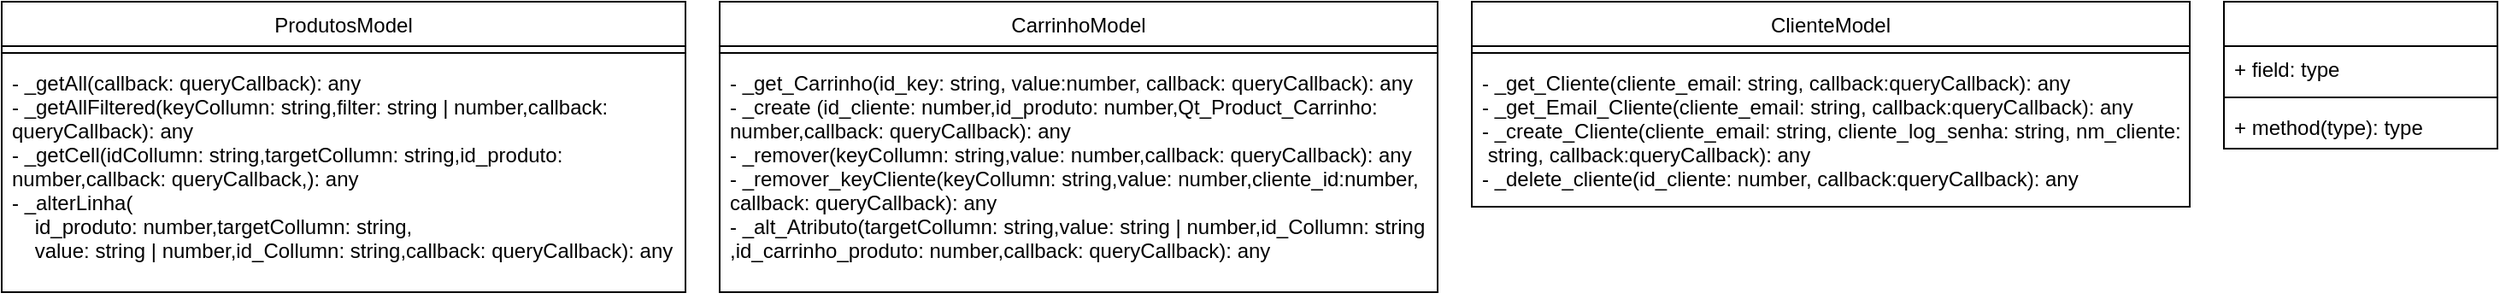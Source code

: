 <mxfile version="26.0.13">
  <diagram id="C5RBs43oDa-KdzZeNtuy" name="Page-1">
    <mxGraphModel dx="1434" dy="780" grid="1" gridSize="10" guides="1" tooltips="1" connect="1" arrows="1" fold="1" page="1" pageScale="1" pageWidth="827" pageHeight="1169" math="0" shadow="0">
      <root>
        <mxCell id="WIyWlLk6GJQsqaUBKTNV-0" />
        <mxCell id="WIyWlLk6GJQsqaUBKTNV-1" parent="WIyWlLk6GJQsqaUBKTNV-0" />
        <mxCell id="zkfFHV4jXpPFQw0GAbJ--6" value="ProdutosModel" style="swimlane;fontStyle=0;align=center;verticalAlign=top;childLayout=stackLayout;horizontal=1;startSize=26;horizontalStack=0;resizeParent=1;resizeLast=0;collapsible=1;marginBottom=0;rounded=0;shadow=0;strokeWidth=1;" parent="WIyWlLk6GJQsqaUBKTNV-1" vertex="1">
          <mxGeometry x="40" y="40" width="400" height="170" as="geometry">
            <mxRectangle x="130" y="380" width="160" height="26" as="alternateBounds" />
          </mxGeometry>
        </mxCell>
        <mxCell id="zkfFHV4jXpPFQw0GAbJ--9" value="" style="line;html=1;strokeWidth=1;align=left;verticalAlign=middle;spacingTop=-1;spacingLeft=3;spacingRight=3;rotatable=0;labelPosition=right;points=[];portConstraint=eastwest;" parent="zkfFHV4jXpPFQw0GAbJ--6" vertex="1">
          <mxGeometry y="26" width="400" height="8" as="geometry" />
        </mxCell>
        <mxCell id="zkfFHV4jXpPFQw0GAbJ--10" value="- _getAll(callback: queryCallback): any&#xa;- _getAllFiltered(keyCollumn: string,filter: string | number,callback: &#xa;queryCallback): any&#xa;- _getCell(idCollumn: string,targetCollumn: string,id_produto: &#xa;number,callback: queryCallback,): any&#xa;- _alterLinha(&#xa;    id_produto: number,targetCollumn: string,&#xa;    value: string | number,id_Collumn: string,callback: queryCallback): any" style="text;align=left;verticalAlign=top;spacingLeft=4;spacingRight=4;overflow=hidden;rotatable=0;points=[[0,0.5],[1,0.5]];portConstraint=eastwest;fontStyle=0" parent="zkfFHV4jXpPFQw0GAbJ--6" vertex="1">
          <mxGeometry y="34" width="400" height="136" as="geometry" />
        </mxCell>
        <mxCell id="4Ct8PNpKp0B6u5fM-n6S-3" value=" CarrinhoModel " style="swimlane;fontStyle=0;align=center;verticalAlign=top;childLayout=stackLayout;horizontal=1;startSize=26;horizontalStack=0;resizeParent=1;resizeLast=0;collapsible=1;marginBottom=0;rounded=0;shadow=0;strokeWidth=1;" vertex="1" parent="WIyWlLk6GJQsqaUBKTNV-1">
          <mxGeometry x="460" y="40" width="420" height="170" as="geometry">
            <mxRectangle x="130" y="380" width="160" height="26" as="alternateBounds" />
          </mxGeometry>
        </mxCell>
        <mxCell id="4Ct8PNpKp0B6u5fM-n6S-4" value="" style="line;html=1;strokeWidth=1;align=left;verticalAlign=middle;spacingTop=-1;spacingLeft=3;spacingRight=3;rotatable=0;labelPosition=right;points=[];portConstraint=eastwest;" vertex="1" parent="4Ct8PNpKp0B6u5fM-n6S-3">
          <mxGeometry y="26" width="420" height="8" as="geometry" />
        </mxCell>
        <mxCell id="4Ct8PNpKp0B6u5fM-n6S-5" value="- _get_Carrinho(id_key: string, value:number, callback: queryCallback): any&#xa;- _create (id_cliente: number,id_produto: number,Qt_Product_Carrinho: &#xa;number,callback: queryCallback): any&#xa;- _remover(keyCollumn: string,value: number,callback: queryCallback): any&#xa;- _remover_keyCliente(keyCollumn: string,value: number,cliente_id:number,&#xa;callback: queryCallback): any&#xa;- _alt_Atributo(targetCollumn: string,value: string | number,id_Collumn: string&#xa;,id_carrinho_produto: number,callback: queryCallback): any" style="text;align=left;verticalAlign=top;spacingLeft=4;spacingRight=4;overflow=hidden;rotatable=0;points=[[0,0.5],[1,0.5]];portConstraint=eastwest;fontStyle=0" vertex="1" parent="4Ct8PNpKp0B6u5fM-n6S-3">
          <mxGeometry y="34" width="420" height="136" as="geometry" />
        </mxCell>
        <mxCell id="4Ct8PNpKp0B6u5fM-n6S-6" value="ClienteModel" style="swimlane;fontStyle=0;align=center;verticalAlign=top;childLayout=stackLayout;horizontal=1;startSize=26;horizontalStack=0;resizeParent=1;resizeLast=0;collapsible=1;marginBottom=0;rounded=0;shadow=0;strokeWidth=1;" vertex="1" parent="WIyWlLk6GJQsqaUBKTNV-1">
          <mxGeometry x="900" y="40" width="420" height="120" as="geometry">
            <mxRectangle x="130" y="380" width="160" height="26" as="alternateBounds" />
          </mxGeometry>
        </mxCell>
        <mxCell id="4Ct8PNpKp0B6u5fM-n6S-7" value="" style="line;html=1;strokeWidth=1;align=left;verticalAlign=middle;spacingTop=-1;spacingLeft=3;spacingRight=3;rotatable=0;labelPosition=right;points=[];portConstraint=eastwest;" vertex="1" parent="4Ct8PNpKp0B6u5fM-n6S-6">
          <mxGeometry y="26" width="420" height="8" as="geometry" />
        </mxCell>
        <mxCell id="4Ct8PNpKp0B6u5fM-n6S-8" value="- _get_Cliente(cliente_email: string, callback:queryCallback): any&#xa;- _get_Email_Cliente(cliente_email: string, callback:queryCallback): any&#xa;- _create_Cliente(cliente_email: string, cliente_log_senha: string, nm_cliente:&#xa; string, callback:queryCallback): any&#xa;- _delete_cliente(id_cliente: number, callback:queryCallback): any&#xa;" style="text;align=left;verticalAlign=top;spacingLeft=4;spacingRight=4;overflow=hidden;rotatable=0;points=[[0,0.5],[1,0.5]];portConstraint=eastwest;fontStyle=0" vertex="1" parent="4Ct8PNpKp0B6u5fM-n6S-6">
          <mxGeometry y="34" width="420" height="86" as="geometry" />
        </mxCell>
        <mxCell id="4Ct8PNpKp0B6u5fM-n6S-12" value="" style="swimlane;fontStyle=1;align=center;verticalAlign=top;childLayout=stackLayout;horizontal=1;startSize=26;horizontalStack=0;resizeParent=1;resizeParentMax=0;resizeLast=0;collapsible=1;marginBottom=0;whiteSpace=wrap;html=1;" vertex="1" parent="WIyWlLk6GJQsqaUBKTNV-1">
          <mxGeometry x="1340" y="40" width="160" height="86" as="geometry" />
        </mxCell>
        <mxCell id="4Ct8PNpKp0B6u5fM-n6S-13" value="+ field: type" style="text;strokeColor=none;fillColor=none;align=left;verticalAlign=top;spacingLeft=4;spacingRight=4;overflow=hidden;rotatable=0;points=[[0,0.5],[1,0.5]];portConstraint=eastwest;whiteSpace=wrap;html=1;" vertex="1" parent="4Ct8PNpKp0B6u5fM-n6S-12">
          <mxGeometry y="26" width="160" height="26" as="geometry" />
        </mxCell>
        <mxCell id="4Ct8PNpKp0B6u5fM-n6S-14" value="" style="line;strokeWidth=1;fillColor=none;align=left;verticalAlign=middle;spacingTop=-1;spacingLeft=3;spacingRight=3;rotatable=0;labelPosition=right;points=[];portConstraint=eastwest;strokeColor=inherit;" vertex="1" parent="4Ct8PNpKp0B6u5fM-n6S-12">
          <mxGeometry y="52" width="160" height="8" as="geometry" />
        </mxCell>
        <mxCell id="4Ct8PNpKp0B6u5fM-n6S-15" value="+ method(type): type" style="text;strokeColor=none;fillColor=none;align=left;verticalAlign=top;spacingLeft=4;spacingRight=4;overflow=hidden;rotatable=0;points=[[0,0.5],[1,0.5]];portConstraint=eastwest;whiteSpace=wrap;html=1;" vertex="1" parent="4Ct8PNpKp0B6u5fM-n6S-12">
          <mxGeometry y="60" width="160" height="26" as="geometry" />
        </mxCell>
      </root>
    </mxGraphModel>
  </diagram>
</mxfile>

